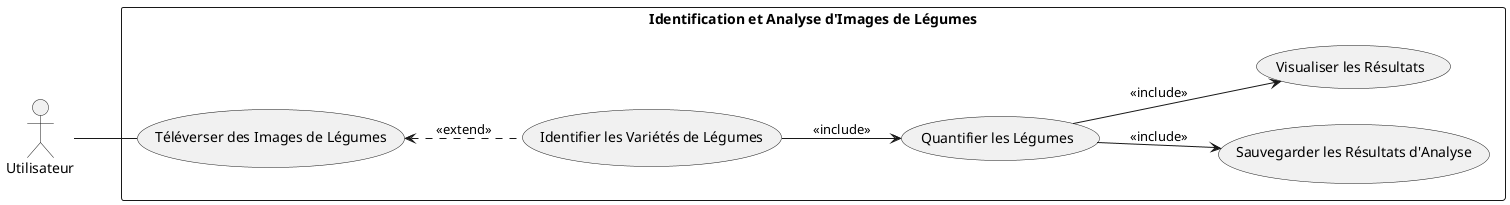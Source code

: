 @startuml SIIL_Vegetable_Image_Analysis_Use_Case

left to right direction
skinparam packageStyle rectangle
actor "Utilisateur" as U

package "Identification et Analyse d'Images de Légumes" {
    usecase "Téléverser des Images de Légumes" as UploadImages
    usecase "Identifier les Variétés de Légumes" as IdentifyVeg
    usecase "Quantifier les Légumes" as QuantifyVeg
    usecase "Sauvegarder les Résultats d'Analyse" as SaveResults
    usecase "Visualiser les Résultats" as ViewResults

    U -- UploadImages
    UploadImages <.. IdentifyVeg : <<extend>>
    IdentifyVeg --> QuantifyVeg : <<include>>
    QuantifyVeg --> SaveResults : <<include>>
    QuantifyVeg --> ViewResults : <<include>>
}

@enduml
